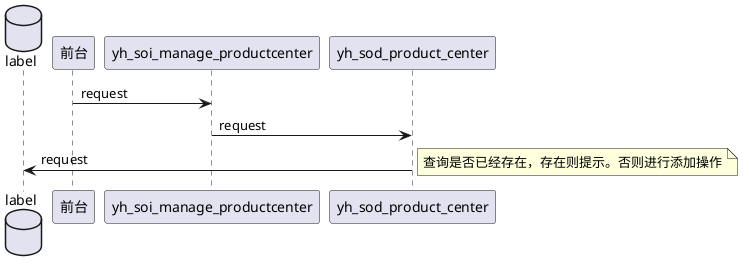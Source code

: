 @startuml
database label
前台 -> yh_soi_manage_productcenter: request
yh_soi_manage_productcenter -> yh_sod_product_center: request

yh_sod_product_center -> label: request
note right: 查询是否已经存在，存在则提示。否则进行添加操作
@enduml